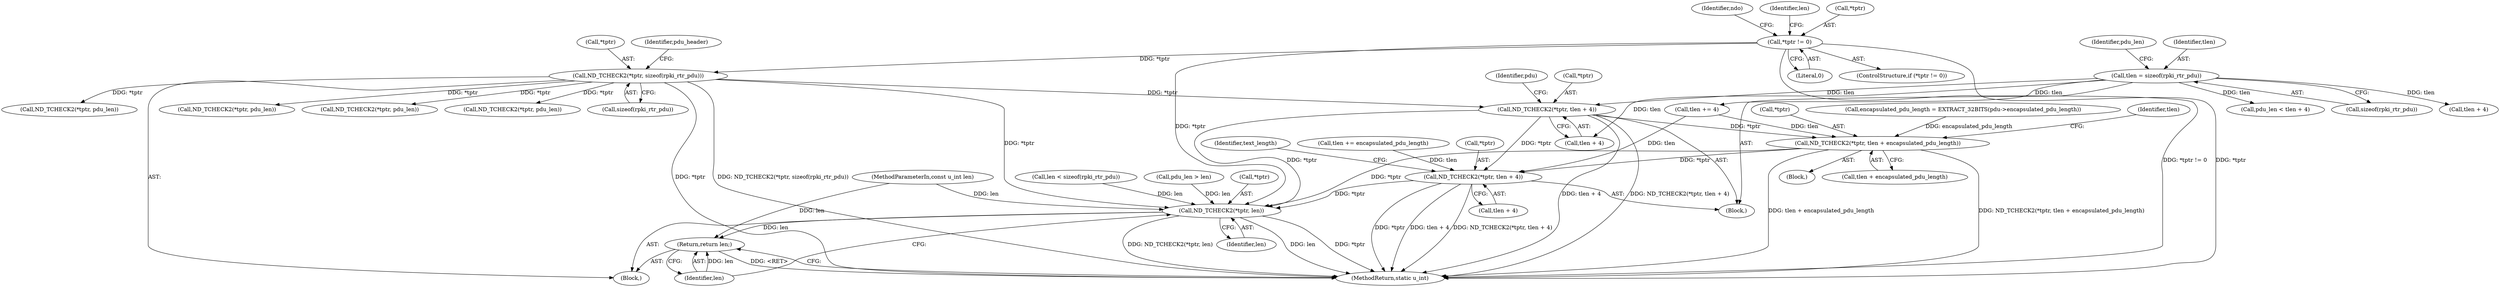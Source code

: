 digraph "0_tcpdump_83c64fce3a5226b080e535f5131a8a318f30e79b@pointer" {
"1000417" [label="(Call,ND_TCHECK2(*tptr, tlen + 4))"];
"1000161" [label="(Call,ND_TCHECK2(*tptr, sizeof(rpki_rtr_pdu)))"];
"1000131" [label="(Call,*tptr != 0)"];
"1000406" [label="(Call,tlen = sizeof(rpki_rtr_pdu))"];
"1000479" [label="(Call,ND_TCHECK2(*tptr, tlen + encapsulated_pdu_length))"];
"1000516" [label="(Call,ND_TCHECK2(*tptr, tlen + 4))"];
"1000597" [label="(Call,ND_TCHECK2(*tptr, len))"];
"1000601" [label="(Return,return len;)"];
"1000434" [label="(Call,tlen += 4)"];
"1000598" [label="(Call,*tptr)"];
"1000479" [label="(Call,ND_TCHECK2(*tptr, tlen + encapsulated_pdu_length))"];
"1000600" [label="(Identifier,len)"];
"1000138" [label="(Identifier,ndo)"];
"1000523" [label="(Identifier,text_length)"];
"1000516" [label="(Call,ND_TCHECK2(*tptr, tlen + 4))"];
"1000119" [label="(MethodParameterIn,const u_int len)"];
"1000229" [label="(Call,ND_TCHECK2(*tptr, pdu_len))"];
"1000149" [label="(Call,len < sizeof(rpki_rtr_pdu))"];
"1000122" [label="(Block,)"];
"1000506" [label="(Call,tlen += encapsulated_pdu_length)"];
"1000211" [label="(Call,pdu_len > len)"];
"1000413" [label="(Call,tlen + 4)"];
"1000612" [label="(MethodReturn,static u_int)"];
"1000357" [label="(Call,ND_TCHECK2(*tptr, pdu_len))"];
"1000408" [label="(Call,sizeof(rpki_rtr_pdu))"];
"1000162" [label="(Call,*tptr)"];
"1000517" [label="(Call,*tptr)"];
"1000406" [label="(Call,tlen = sizeof(rpki_rtr_pdu))"];
"1000563" [label="(Call,ND_TCHECK2(*tptr, pdu_len))"];
"1000411" [label="(Call,pdu_len < tlen + 4)"];
"1000161" [label="(Call,ND_TCHECK2(*tptr, sizeof(rpki_rtr_pdu)))"];
"1000602" [label="(Identifier,len)"];
"1000131" [label="(Call,*tptr != 0)"];
"1000150" [label="(Identifier,len)"];
"1000478" [label="(Block,)"];
"1000424" [label="(Identifier,pdu)"];
"1000164" [label="(Call,sizeof(rpki_rtr_pdu))"];
"1000428" [label="(Call,encapsulated_pdu_length = EXTRACT_32BITS(pdu->encapsulated_pdu_length))"];
"1000132" [label="(Call,*tptr)"];
"1000412" [label="(Identifier,pdu_len)"];
"1000597" [label="(Call,ND_TCHECK2(*tptr, len))"];
"1000507" [label="(Identifier,tlen)"];
"1000420" [label="(Call,tlen + 4)"];
"1000304" [label="(Call,ND_TCHECK2(*tptr, pdu_len))"];
"1000407" [label="(Identifier,tlen)"];
"1000482" [label="(Call,tlen + encapsulated_pdu_length)"];
"1000480" [label="(Call,*tptr)"];
"1000400" [label="(Block,)"];
"1000130" [label="(ControlStructure,if (*tptr != 0))"];
"1000417" [label="(Call,ND_TCHECK2(*tptr, tlen + 4))"];
"1000167" [label="(Identifier,pdu_header)"];
"1000134" [label="(Literal,0)"];
"1000601" [label="(Return,return len;)"];
"1000519" [label="(Call,tlen + 4)"];
"1000418" [label="(Call,*tptr)"];
"1000417" -> "1000400"  [label="AST: "];
"1000417" -> "1000420"  [label="CFG: "];
"1000418" -> "1000417"  [label="AST: "];
"1000420" -> "1000417"  [label="AST: "];
"1000424" -> "1000417"  [label="CFG: "];
"1000417" -> "1000612"  [label="DDG: tlen + 4"];
"1000417" -> "1000612"  [label="DDG: ND_TCHECK2(*tptr, tlen + 4)"];
"1000161" -> "1000417"  [label="DDG: *tptr"];
"1000406" -> "1000417"  [label="DDG: tlen"];
"1000417" -> "1000479"  [label="DDG: *tptr"];
"1000417" -> "1000516"  [label="DDG: *tptr"];
"1000417" -> "1000597"  [label="DDG: *tptr"];
"1000161" -> "1000122"  [label="AST: "];
"1000161" -> "1000164"  [label="CFG: "];
"1000162" -> "1000161"  [label="AST: "];
"1000164" -> "1000161"  [label="AST: "];
"1000167" -> "1000161"  [label="CFG: "];
"1000161" -> "1000612"  [label="DDG: *tptr"];
"1000161" -> "1000612"  [label="DDG: ND_TCHECK2(*tptr, sizeof(rpki_rtr_pdu))"];
"1000131" -> "1000161"  [label="DDG: *tptr"];
"1000161" -> "1000229"  [label="DDG: *tptr"];
"1000161" -> "1000304"  [label="DDG: *tptr"];
"1000161" -> "1000357"  [label="DDG: *tptr"];
"1000161" -> "1000563"  [label="DDG: *tptr"];
"1000161" -> "1000597"  [label="DDG: *tptr"];
"1000131" -> "1000130"  [label="AST: "];
"1000131" -> "1000134"  [label="CFG: "];
"1000132" -> "1000131"  [label="AST: "];
"1000134" -> "1000131"  [label="AST: "];
"1000138" -> "1000131"  [label="CFG: "];
"1000150" -> "1000131"  [label="CFG: "];
"1000131" -> "1000612"  [label="DDG: *tptr"];
"1000131" -> "1000612"  [label="DDG: *tptr != 0"];
"1000131" -> "1000597"  [label="DDG: *tptr"];
"1000406" -> "1000400"  [label="AST: "];
"1000406" -> "1000408"  [label="CFG: "];
"1000407" -> "1000406"  [label="AST: "];
"1000408" -> "1000406"  [label="AST: "];
"1000412" -> "1000406"  [label="CFG: "];
"1000406" -> "1000411"  [label="DDG: tlen"];
"1000406" -> "1000413"  [label="DDG: tlen"];
"1000406" -> "1000420"  [label="DDG: tlen"];
"1000406" -> "1000434"  [label="DDG: tlen"];
"1000479" -> "1000478"  [label="AST: "];
"1000479" -> "1000482"  [label="CFG: "];
"1000480" -> "1000479"  [label="AST: "];
"1000482" -> "1000479"  [label="AST: "];
"1000507" -> "1000479"  [label="CFG: "];
"1000479" -> "1000612"  [label="DDG: ND_TCHECK2(*tptr, tlen + encapsulated_pdu_length)"];
"1000479" -> "1000612"  [label="DDG: tlen + encapsulated_pdu_length"];
"1000434" -> "1000479"  [label="DDG: tlen"];
"1000428" -> "1000479"  [label="DDG: encapsulated_pdu_length"];
"1000479" -> "1000516"  [label="DDG: *tptr"];
"1000479" -> "1000597"  [label="DDG: *tptr"];
"1000516" -> "1000400"  [label="AST: "];
"1000516" -> "1000519"  [label="CFG: "];
"1000517" -> "1000516"  [label="AST: "];
"1000519" -> "1000516"  [label="AST: "];
"1000523" -> "1000516"  [label="CFG: "];
"1000516" -> "1000612"  [label="DDG: tlen + 4"];
"1000516" -> "1000612"  [label="DDG: ND_TCHECK2(*tptr, tlen + 4)"];
"1000516" -> "1000612"  [label="DDG: *tptr"];
"1000506" -> "1000516"  [label="DDG: tlen"];
"1000434" -> "1000516"  [label="DDG: tlen"];
"1000516" -> "1000597"  [label="DDG: *tptr"];
"1000597" -> "1000122"  [label="AST: "];
"1000597" -> "1000600"  [label="CFG: "];
"1000598" -> "1000597"  [label="AST: "];
"1000600" -> "1000597"  [label="AST: "];
"1000602" -> "1000597"  [label="CFG: "];
"1000597" -> "1000612"  [label="DDG: *tptr"];
"1000597" -> "1000612"  [label="DDG: ND_TCHECK2(*tptr, len)"];
"1000597" -> "1000612"  [label="DDG: len"];
"1000211" -> "1000597"  [label="DDG: len"];
"1000149" -> "1000597"  [label="DDG: len"];
"1000119" -> "1000597"  [label="DDG: len"];
"1000597" -> "1000601"  [label="DDG: len"];
"1000601" -> "1000122"  [label="AST: "];
"1000601" -> "1000602"  [label="CFG: "];
"1000602" -> "1000601"  [label="AST: "];
"1000612" -> "1000601"  [label="CFG: "];
"1000601" -> "1000612"  [label="DDG: <RET>"];
"1000602" -> "1000601"  [label="DDG: len"];
"1000119" -> "1000601"  [label="DDG: len"];
}
